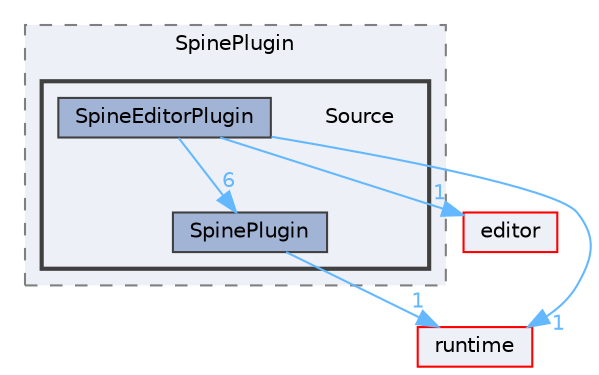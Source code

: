 digraph "external/spine-runtimes/spine-ue/Plugins/SpinePlugin/Source"
{
 // LATEX_PDF_SIZE
  bgcolor="transparent";
  edge [fontname=Helvetica,fontsize=10,labelfontname=Helvetica,labelfontsize=10];
  node [fontname=Helvetica,fontsize=10,shape=box,height=0.2,width=0.4];
  compound=true
  subgraph clusterdir_f56b121093e8ace2cb6a5401cd2e74cb {
    graph [ bgcolor="#edf0f7", pencolor="grey50", label="SpinePlugin", fontname=Helvetica,fontsize=10 style="filled,dashed", URL="dir_f56b121093e8ace2cb6a5401cd2e74cb.html",tooltip=""]
  subgraph clusterdir_071fab79c4a5c5cea6b7ab6b1c9498ea {
    graph [ bgcolor="#edf0f7", pencolor="grey25", label="", fontname=Helvetica,fontsize=10 style="filled,bold", URL="dir_071fab79c4a5c5cea6b7ab6b1c9498ea.html",tooltip=""]
    dir_071fab79c4a5c5cea6b7ab6b1c9498ea [shape=plaintext, label="Source"];
  dir_056553660307928380e68d44120180df [label="SpineEditorPlugin", fillcolor="#a2b4d6", color="grey25", style="filled", URL="dir_056553660307928380e68d44120180df.html",tooltip=""];
  dir_f3d1b67f464386ac6e408a8c61abd82e [label="SpinePlugin", fillcolor="#a2b4d6", color="grey25", style="filled", URL="dir_f3d1b67f464386ac6e408a8c61abd82e.html",tooltip=""];
  }
  }
  dir_bac5aa69239d34ac960582aca466258e [label="editor", fillcolor="#edf0f7", color="red", style="filled", URL="dir_bac5aa69239d34ac960582aca466258e.html",tooltip=""];
  dir_cb031e414f281a658b23dddb30bb9d2c [label="runtime", fillcolor="#edf0f7", color="red", style="filled", URL="dir_cb031e414f281a658b23dddb30bb9d2c.html",tooltip=""];
  dir_056553660307928380e68d44120180df->dir_bac5aa69239d34ac960582aca466258e [headlabel="1", labeldistance=1.5 headhref="dir_000748_000235.html" href="dir_000748_000235.html" color="steelblue1" fontcolor="steelblue1"];
  dir_056553660307928380e68d44120180df->dir_cb031e414f281a658b23dddb30bb9d2c [headlabel="1", labeldistance=1.5 headhref="dir_000748_000628.html" href="dir_000748_000628.html" color="steelblue1" fontcolor="steelblue1"];
  dir_056553660307928380e68d44120180df->dir_f3d1b67f464386ac6e408a8c61abd82e [headlabel="6", labeldistance=1.5 headhref="dir_000748_000750.html" href="dir_000748_000750.html" color="steelblue1" fontcolor="steelblue1"];
  dir_f3d1b67f464386ac6e408a8c61abd82e->dir_cb031e414f281a658b23dddb30bb9d2c [headlabel="1", labeldistance=1.5 headhref="dir_000750_000628.html" href="dir_000750_000628.html" color="steelblue1" fontcolor="steelblue1"];
}
